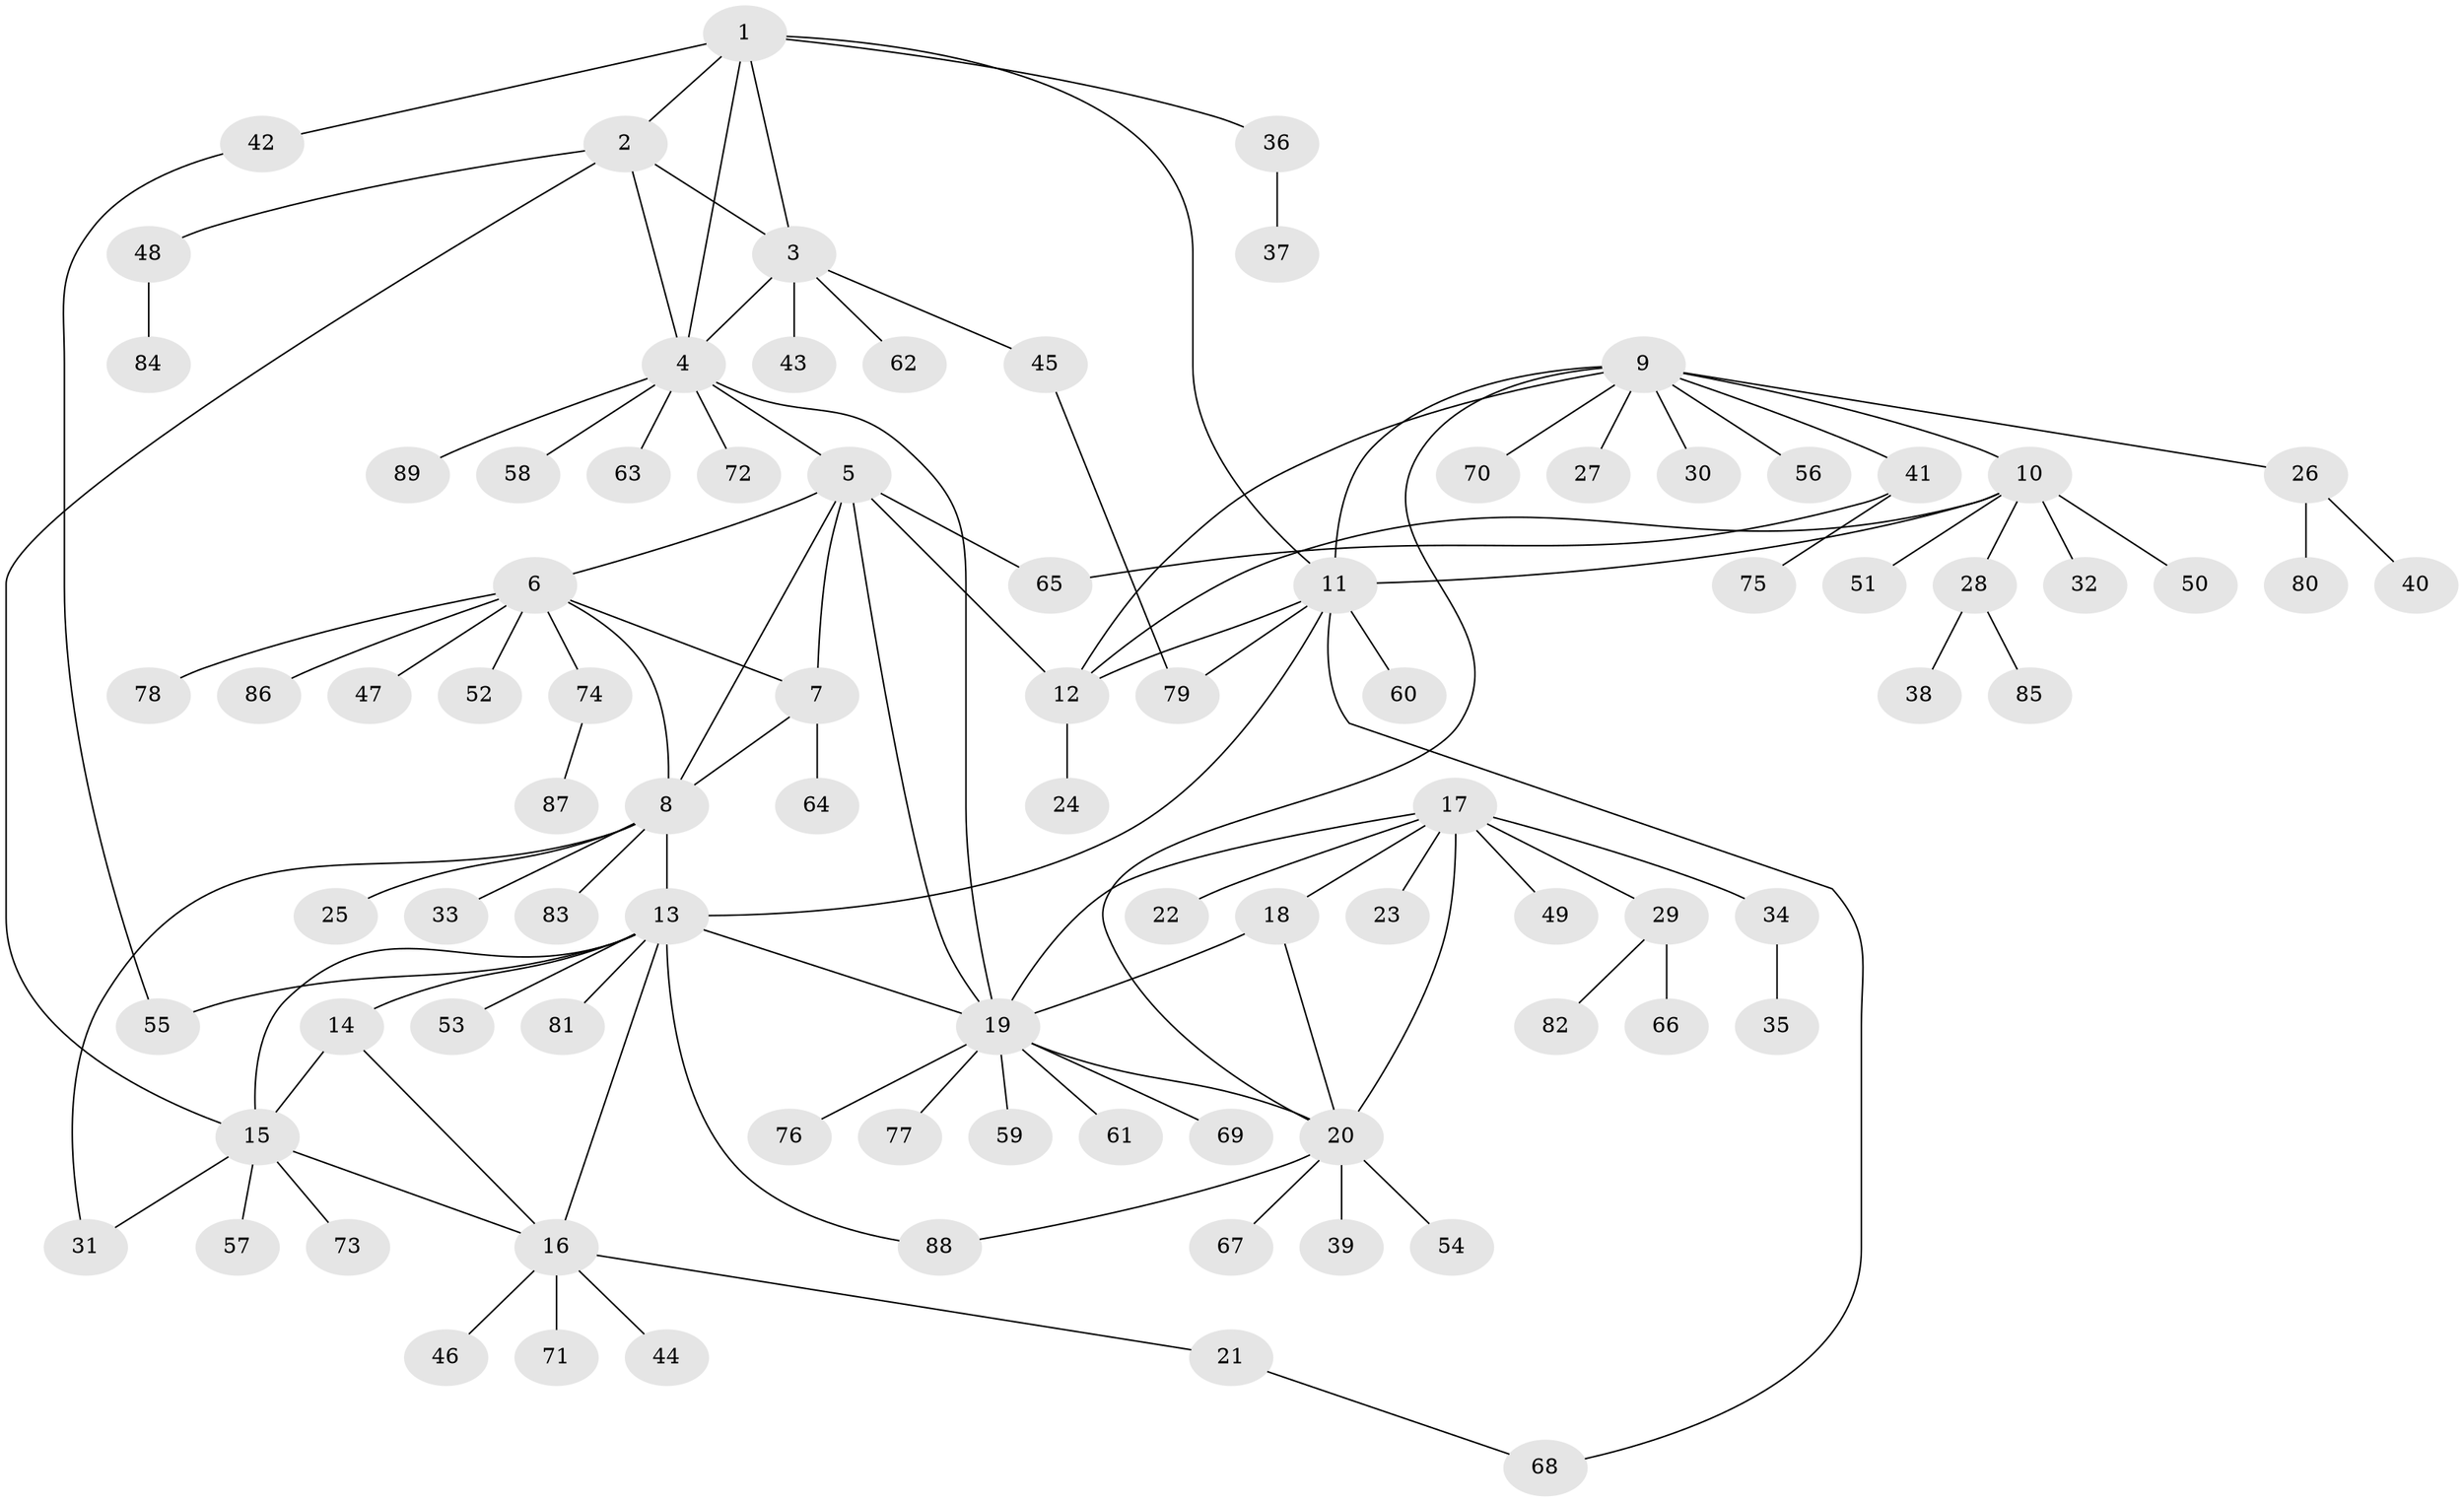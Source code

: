 // Generated by graph-tools (version 1.1) at 2025/11/02/27/25 16:11:33]
// undirected, 89 vertices, 115 edges
graph export_dot {
graph [start="1"]
  node [color=gray90,style=filled];
  1;
  2;
  3;
  4;
  5;
  6;
  7;
  8;
  9;
  10;
  11;
  12;
  13;
  14;
  15;
  16;
  17;
  18;
  19;
  20;
  21;
  22;
  23;
  24;
  25;
  26;
  27;
  28;
  29;
  30;
  31;
  32;
  33;
  34;
  35;
  36;
  37;
  38;
  39;
  40;
  41;
  42;
  43;
  44;
  45;
  46;
  47;
  48;
  49;
  50;
  51;
  52;
  53;
  54;
  55;
  56;
  57;
  58;
  59;
  60;
  61;
  62;
  63;
  64;
  65;
  66;
  67;
  68;
  69;
  70;
  71;
  72;
  73;
  74;
  75;
  76;
  77;
  78;
  79;
  80;
  81;
  82;
  83;
  84;
  85;
  86;
  87;
  88;
  89;
  1 -- 2;
  1 -- 3;
  1 -- 4;
  1 -- 11;
  1 -- 36;
  1 -- 42;
  2 -- 3;
  2 -- 4;
  2 -- 15;
  2 -- 48;
  3 -- 4;
  3 -- 43;
  3 -- 45;
  3 -- 62;
  4 -- 5;
  4 -- 19;
  4 -- 58;
  4 -- 63;
  4 -- 72;
  4 -- 89;
  5 -- 6;
  5 -- 7;
  5 -- 8;
  5 -- 12;
  5 -- 19;
  5 -- 65;
  6 -- 7;
  6 -- 8;
  6 -- 47;
  6 -- 52;
  6 -- 74;
  6 -- 78;
  6 -- 86;
  7 -- 8;
  7 -- 64;
  8 -- 13;
  8 -- 25;
  8 -- 31;
  8 -- 33;
  8 -- 83;
  9 -- 10;
  9 -- 11;
  9 -- 12;
  9 -- 20;
  9 -- 26;
  9 -- 27;
  9 -- 30;
  9 -- 41;
  9 -- 56;
  9 -- 70;
  10 -- 11;
  10 -- 12;
  10 -- 28;
  10 -- 32;
  10 -- 50;
  10 -- 51;
  11 -- 12;
  11 -- 13;
  11 -- 60;
  11 -- 68;
  11 -- 79;
  12 -- 24;
  13 -- 14;
  13 -- 15;
  13 -- 16;
  13 -- 19;
  13 -- 53;
  13 -- 55;
  13 -- 81;
  13 -- 88;
  14 -- 15;
  14 -- 16;
  15 -- 16;
  15 -- 31;
  15 -- 57;
  15 -- 73;
  16 -- 21;
  16 -- 44;
  16 -- 46;
  16 -- 71;
  17 -- 18;
  17 -- 19;
  17 -- 20;
  17 -- 22;
  17 -- 23;
  17 -- 29;
  17 -- 34;
  17 -- 49;
  18 -- 19;
  18 -- 20;
  19 -- 20;
  19 -- 59;
  19 -- 61;
  19 -- 69;
  19 -- 76;
  19 -- 77;
  20 -- 39;
  20 -- 54;
  20 -- 67;
  20 -- 88;
  21 -- 68;
  26 -- 40;
  26 -- 80;
  28 -- 38;
  28 -- 85;
  29 -- 66;
  29 -- 82;
  34 -- 35;
  36 -- 37;
  41 -- 65;
  41 -- 75;
  42 -- 55;
  45 -- 79;
  48 -- 84;
  74 -- 87;
}
